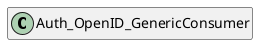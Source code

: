 @startuml
set namespaceSeparator \\
hide members
hide << alias >> circle

class Auth_OpenID_GenericConsumer
@enduml
